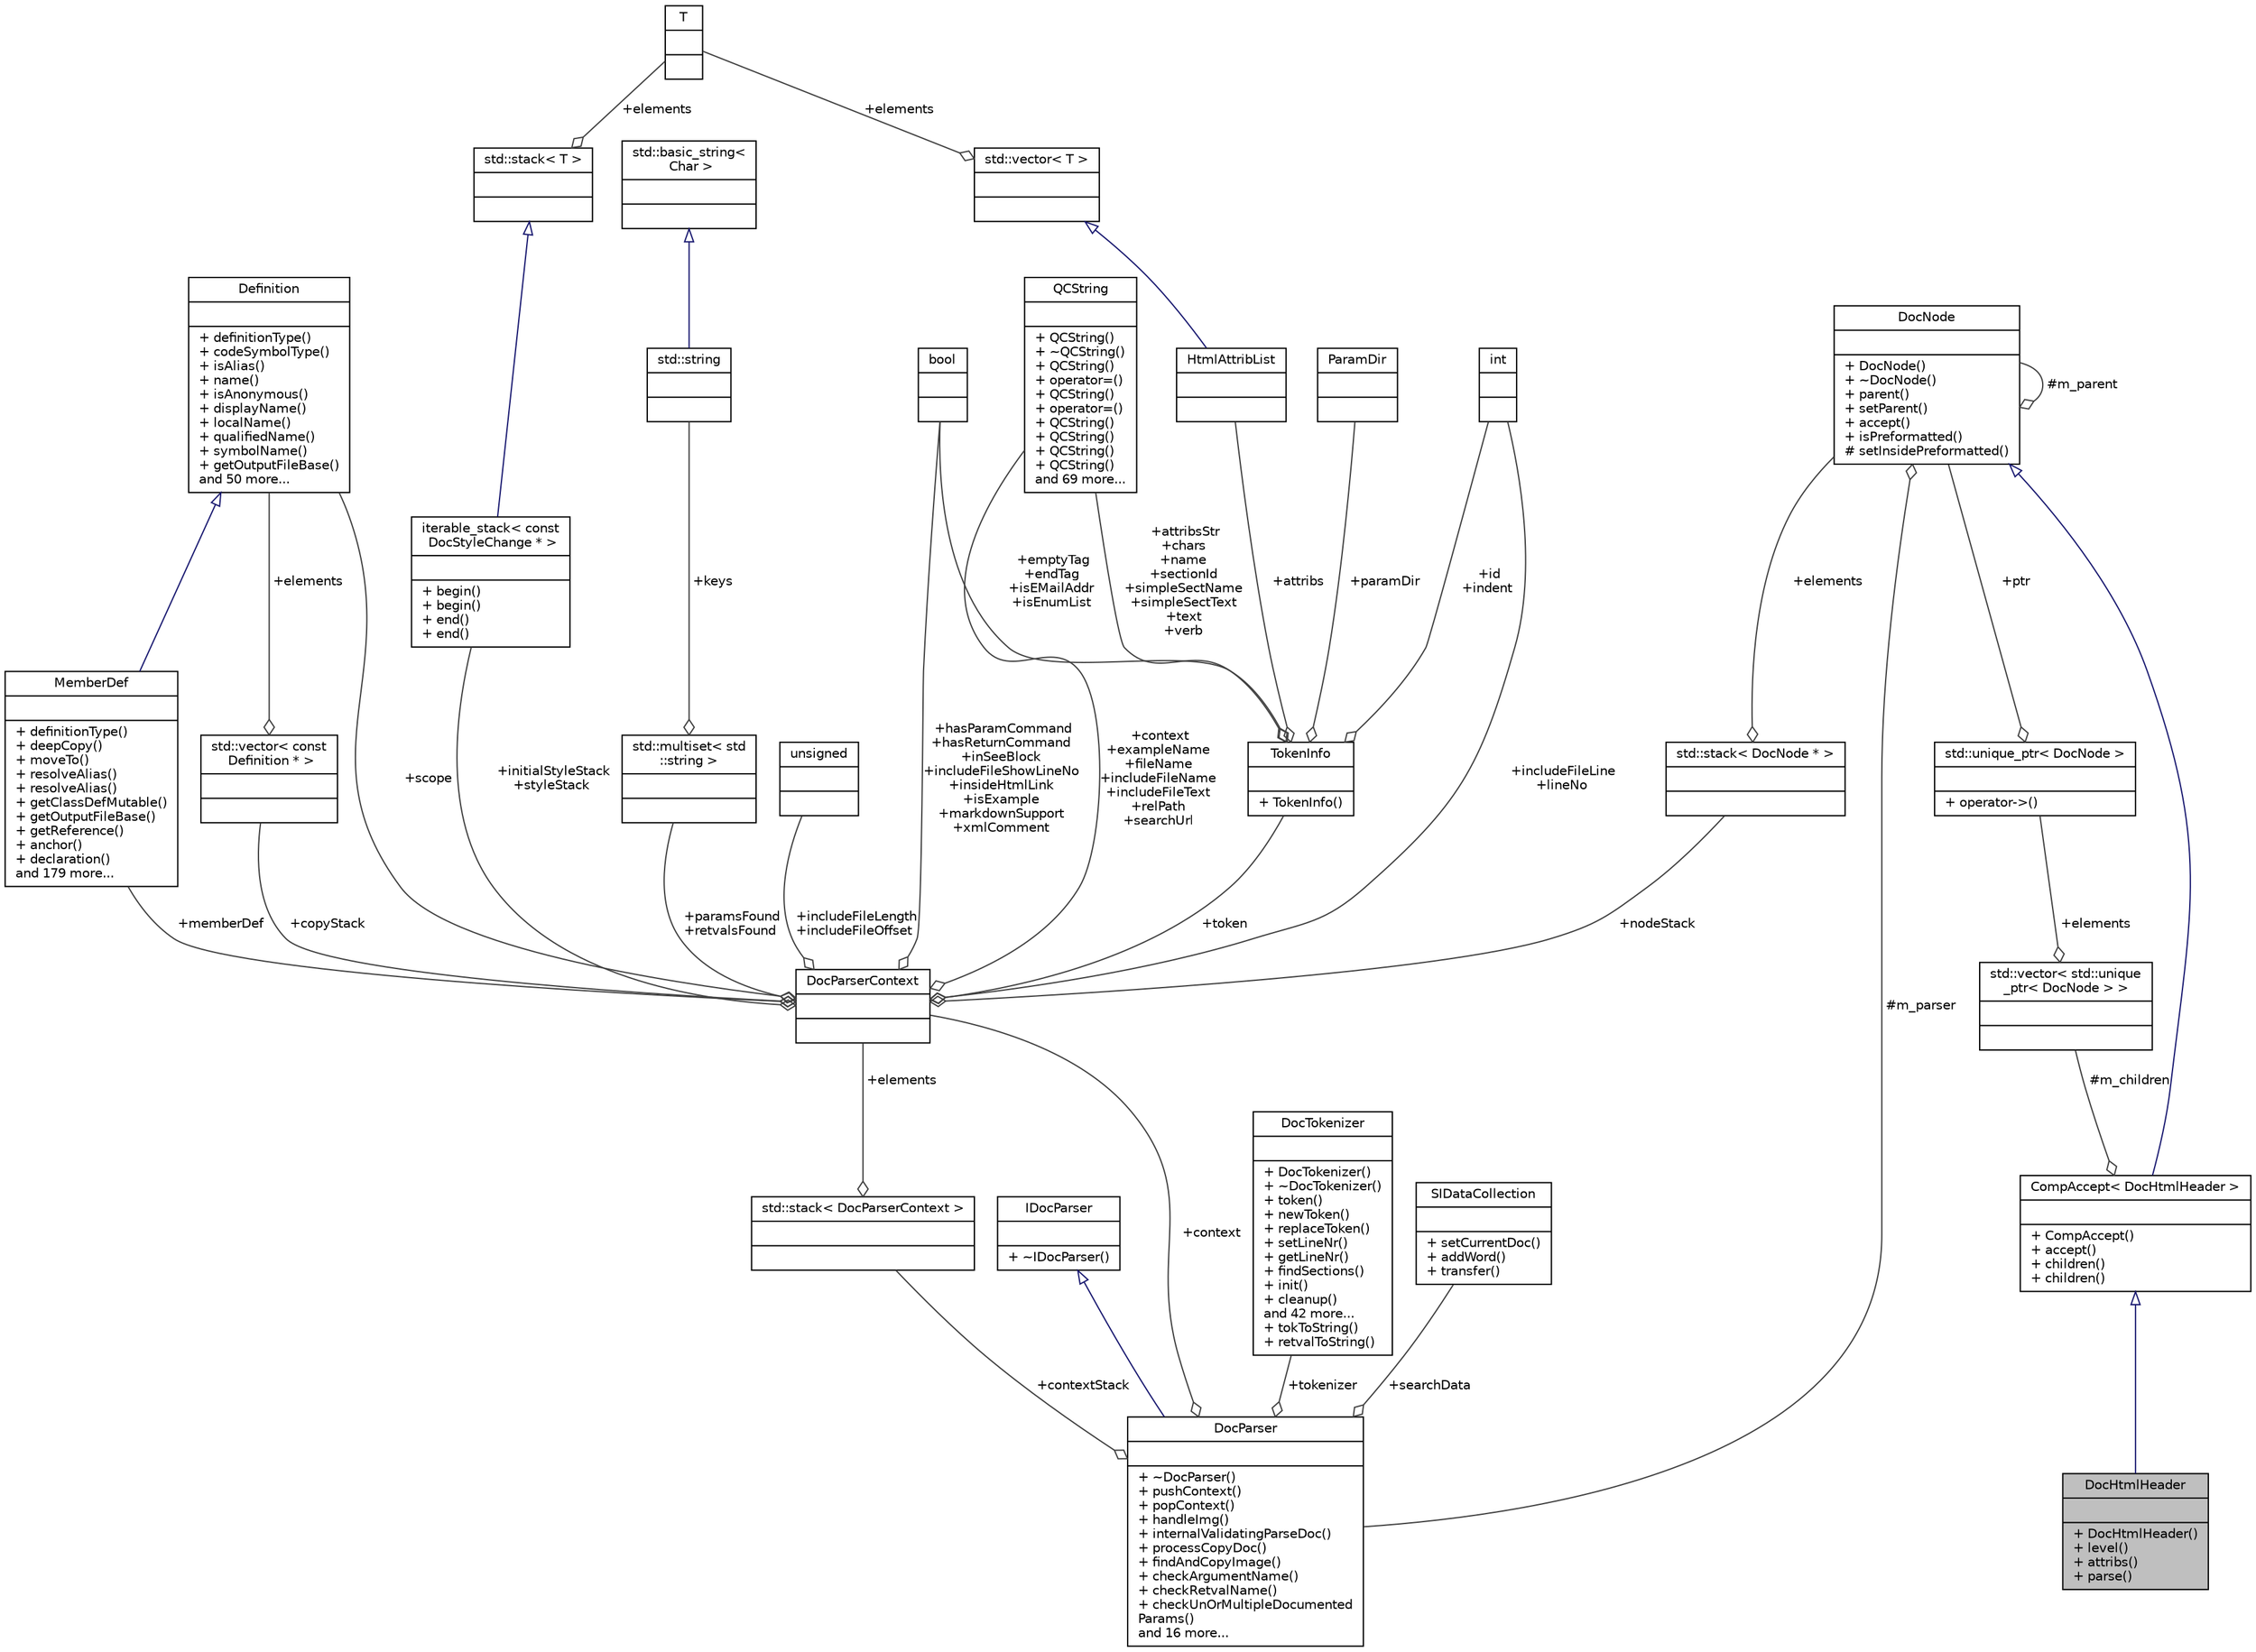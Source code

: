 digraph "DocHtmlHeader"
{
 // LATEX_PDF_SIZE
  edge [fontname="Helvetica",fontsize="10",labelfontname="Helvetica",labelfontsize="10"];
  node [fontname="Helvetica",fontsize="10",shape=record];
  Node1 [label="{DocHtmlHeader\n||+ DocHtmlHeader()\l+ level()\l+ attribs()\l+ parse()\l}",height=0.2,width=0.4,color="black", fillcolor="grey75", style="filled", fontcolor="black",tooltip=" "];
  Node2 -> Node1 [dir="back",color="midnightblue",fontsize="10",style="solid",arrowtail="onormal"];
  Node2 [label="{CompAccept\< DocHtmlHeader \>\n||+ CompAccept()\l+ accept()\l+ children()\l+ children()\l}",height=0.2,width=0.4,color="black", fillcolor="white", style="filled",URL="$classCompAccept.html",tooltip=" "];
  Node3 -> Node2 [dir="back",color="midnightblue",fontsize="10",style="solid",arrowtail="onormal"];
  Node3 [label="{DocNode\n||+ DocNode()\l+ ~DocNode()\l+ parent()\l+ setParent()\l+ accept()\l+ isPreformatted()\l# setInsidePreformatted()\l}",height=0.2,width=0.4,color="black", fillcolor="white", style="filled",URL="$classDocNode.html",tooltip=" "];
  Node3 -> Node3 [color="grey25",fontsize="10",style="solid",label=" #m_parent" ,arrowhead="odiamond"];
  Node4 -> Node3 [color="grey25",fontsize="10",style="solid",label=" #m_parser" ,arrowhead="odiamond"];
  Node4 [label="{DocParser\n||+ ~DocParser()\l+ pushContext()\l+ popContext()\l+ handleImg()\l+ internalValidatingParseDoc()\l+ processCopyDoc()\l+ findAndCopyImage()\l+ checkArgumentName()\l+ checkRetvalName()\l+ checkUnOrMultipleDocumented\lParams()\land 16 more...\l}",height=0.2,width=0.4,color="black", fillcolor="white", style="filled",URL="$classDocParser.html",tooltip=" "];
  Node5 -> Node4 [dir="back",color="midnightblue",fontsize="10",style="solid",arrowtail="onormal"];
  Node5 [label="{IDocParser\n||+ ~IDocParser()\l}",height=0.2,width=0.4,color="black", fillcolor="white", style="filled",URL="$classIDocParser.html",tooltip=" "];
  Node6 -> Node4 [color="grey25",fontsize="10",style="solid",label=" +contextStack" ,arrowhead="odiamond"];
  Node6 [label="{std::stack\< DocParserContext \>\n||}",height=0.2,width=0.4,color="black", fillcolor="white", style="filled",tooltip=" "];
  Node7 -> Node6 [color="grey25",fontsize="10",style="solid",label=" +elements" ,arrowhead="odiamond"];
  Node7 [label="{DocParserContext\n||}",height=0.2,width=0.4,color="black", fillcolor="white", style="filled",URL="$structDocParserContext.html",tooltip=" "];
  Node8 -> Node7 [color="grey25",fontsize="10",style="solid",label=" +scope" ,arrowhead="odiamond"];
  Node8 [label="{Definition\n||+ definitionType()\l+ codeSymbolType()\l+ isAlias()\l+ name()\l+ isAnonymous()\l+ displayName()\l+ localName()\l+ qualifiedName()\l+ symbolName()\l+ getOutputFileBase()\land 50 more...\l}",height=0.2,width=0.4,color="black", fillcolor="white", style="filled",URL="$classDefinition.html",tooltip=" "];
  Node9 -> Node7 [color="grey25",fontsize="10",style="solid",label=" +context\n+exampleName\n+fileName\n+includeFileName\n+includeFileText\n+relPath\n+searchUrl" ,arrowhead="odiamond"];
  Node9 [label="{QCString\n||+ QCString()\l+ ~QCString()\l+ QCString()\l+ operator=()\l+ QCString()\l+ operator=()\l+ QCString()\l+ QCString()\l+ QCString()\l+ QCString()\land 69 more...\l}",height=0.2,width=0.4,color="black", fillcolor="white", style="filled",URL="$classQCString.html",tooltip=" "];
  Node10 -> Node7 [color="grey25",fontsize="10",style="solid",label=" +hasParamCommand\n+hasReturnCommand\n+inSeeBlock\n+includeFileShowLineNo\n+insideHtmlLink\n+isExample\n+markdownSupport\n+xmlComment" ,arrowhead="odiamond"];
  Node10 [label="{bool\n||}",height=0.2,width=0.4,color="black", fillcolor="white", style="filled",tooltip=" "];
  Node11 -> Node7 [color="grey25",fontsize="10",style="solid",label=" +nodeStack" ,arrowhead="odiamond"];
  Node11 [label="{std::stack\< DocNode * \>\n||}",height=0.2,width=0.4,color="black", fillcolor="white", style="filled",tooltip=" "];
  Node3 -> Node11 [color="grey25",fontsize="10",style="solid",label=" +elements" ,arrowhead="odiamond"];
  Node12 -> Node7 [color="grey25",fontsize="10",style="solid",label=" +initialStyleStack\n+styleStack" ,arrowhead="odiamond"];
  Node12 [label="{iterable_stack\< const\l DocStyleChange * \>\n||+ begin()\l+ begin()\l+ end()\l+ end()\l}",height=0.2,width=0.4,color="black", fillcolor="white", style="filled",URL="$classiterable__stack.html",tooltip=" "];
  Node13 -> Node12 [dir="back",color="midnightblue",fontsize="10",style="solid",arrowtail="onormal"];
  Node13 [label="{std::stack\< T \>\n||}",height=0.2,width=0.4,color="black", fillcolor="white", style="filled",tooltip=" "];
  Node14 -> Node13 [color="grey25",fontsize="10",style="solid",label=" +elements" ,arrowhead="odiamond"];
  Node14 [label="{T\n||}",height=0.2,width=0.4,color="black", fillcolor="white", style="filled",tooltip=" "];
  Node15 -> Node7 [color="grey25",fontsize="10",style="solid",label=" +copyStack" ,arrowhead="odiamond"];
  Node15 [label="{std::vector\< const\l Definition * \>\n||}",height=0.2,width=0.4,color="black", fillcolor="white", style="filled",tooltip=" "];
  Node8 -> Node15 [color="grey25",fontsize="10",style="solid",label=" +elements" ,arrowhead="odiamond"];
  Node16 -> Node7 [color="grey25",fontsize="10",style="solid",label=" +paramsFound\n+retvalsFound" ,arrowhead="odiamond"];
  Node16 [label="{std::multiset\< std\l::string \>\n||}",height=0.2,width=0.4,color="black", fillcolor="white", style="filled",tooltip=" "];
  Node17 -> Node16 [color="grey25",fontsize="10",style="solid",label=" +keys" ,arrowhead="odiamond"];
  Node17 [label="{std::string\n||}",height=0.2,width=0.4,color="black", fillcolor="white", style="filled",tooltip=" "];
  Node18 -> Node17 [dir="back",color="midnightblue",fontsize="10",style="solid",arrowtail="onormal"];
  Node18 [label="{std::basic_string\<\l Char \>\n||}",height=0.2,width=0.4,color="black", fillcolor="white", style="filled",tooltip=" "];
  Node19 -> Node7 [color="grey25",fontsize="10",style="solid",label=" +memberDef" ,arrowhead="odiamond"];
  Node19 [label="{MemberDef\n||+ definitionType()\l+ deepCopy()\l+ moveTo()\l+ resolveAlias()\l+ resolveAlias()\l+ getClassDefMutable()\l+ getOutputFileBase()\l+ getReference()\l+ anchor()\l+ declaration()\land 179 more...\l}",height=0.2,width=0.4,color="black", fillcolor="white", style="filled",URL="$classMemberDef.html",tooltip=" "];
  Node8 -> Node19 [dir="back",color="midnightblue",fontsize="10",style="solid",arrowtail="onormal"];
  Node20 -> Node7 [color="grey25",fontsize="10",style="solid",label=" +includeFileLength\n+includeFileOffset" ,arrowhead="odiamond"];
  Node20 [label="{unsigned\n||}",height=0.2,width=0.4,color="black", fillcolor="white", style="filled",tooltip=" "];
  Node21 -> Node7 [color="grey25",fontsize="10",style="solid",label=" +includeFileLine\n+lineNo" ,arrowhead="odiamond"];
  Node21 [label="{int\n||}",height=0.2,width=0.4,color="black", fillcolor="white", style="filled",URL="$classint.html",tooltip=" "];
  Node22 -> Node7 [color="grey25",fontsize="10",style="solid",label=" +token" ,arrowhead="odiamond"];
  Node22 [label="{TokenInfo\n||+ TokenInfo()\l}",height=0.2,width=0.4,color="black", fillcolor="white", style="filled",URL="$structTokenInfo.html",tooltip="Data associated with a token used by the comment block parser."];
  Node9 -> Node22 [color="grey25",fontsize="10",style="solid",label=" +attribsStr\n+chars\n+name\n+sectionId\n+simpleSectName\n+simpleSectText\n+text\n+verb" ,arrowhead="odiamond"];
  Node10 -> Node22 [color="grey25",fontsize="10",style="solid",label=" +emptyTag\n+endTag\n+isEMailAddr\n+isEnumList" ,arrowhead="odiamond"];
  Node21 -> Node22 [color="grey25",fontsize="10",style="solid",label=" +id\n+indent" ,arrowhead="odiamond"];
  Node23 -> Node22 [color="grey25",fontsize="10",style="solid",label=" +attribs" ,arrowhead="odiamond"];
  Node23 [label="{HtmlAttribList\n||}",height=0.2,width=0.4,color="black", fillcolor="white", style="filled",URL="$classHtmlAttribList.html",tooltip="Class representing a list of HTML attributes."];
  Node24 -> Node23 [dir="back",color="midnightblue",fontsize="10",style="solid",arrowtail="onormal"];
  Node24 [label="{std::vector\< T \>\n||}",height=0.2,width=0.4,color="black", fillcolor="white", style="filled",tooltip=" "];
  Node14 -> Node24 [color="grey25",fontsize="10",style="solid",label=" +elements" ,arrowhead="odiamond"];
  Node25 -> Node22 [color="grey25",fontsize="10",style="solid",label=" +paramDir" ,arrowhead="odiamond"];
  Node25 [label="{ParamDir\n||}",height=0.2,width=0.4,color="black", fillcolor="white", style="filled",tooltip=" "];
  Node7 -> Node4 [color="grey25",fontsize="10",style="solid",label=" +context" ,arrowhead="odiamond"];
  Node26 -> Node4 [color="grey25",fontsize="10",style="solid",label=" +tokenizer" ,arrowhead="odiamond"];
  Node26 [label="{DocTokenizer\n||+ DocTokenizer()\l+ ~DocTokenizer()\l+ token()\l+ newToken()\l+ replaceToken()\l+ setLineNr()\l+ getLineNr()\l+ findSections()\l+ init()\l+ cleanup()\land 42 more...\l+ tokToString()\l+ retvalToString()\l}",height=0.2,width=0.4,color="black", fillcolor="white", style="filled",URL="$classDocTokenizer.html",tooltip=" "];
  Node27 -> Node4 [color="grey25",fontsize="10",style="solid",label=" +searchData" ,arrowhead="odiamond"];
  Node27 [label="{SIDataCollection\n||+ setCurrentDoc()\l+ addWord()\l+ transfer()\l}",height=0.2,width=0.4,color="black", fillcolor="white", style="filled",URL="$classSIDataCollection.html",tooltip=" "];
  Node28 -> Node2 [color="grey25",fontsize="10",style="solid",label=" #m_children" ,arrowhead="odiamond"];
  Node28 [label="{std::vector\< std::unique\l_ptr\< DocNode \> \>\n||}",height=0.2,width=0.4,color="black", fillcolor="white", style="filled",tooltip=" "];
  Node29 -> Node28 [color="grey25",fontsize="10",style="solid",label=" +elements" ,arrowhead="odiamond"];
  Node29 [label="{std::unique_ptr\< DocNode \>\n||+ operator-\>()\l}",height=0.2,width=0.4,color="black", fillcolor="white", style="filled",tooltip=" "];
  Node3 -> Node29 [color="grey25",fontsize="10",style="solid",label=" +ptr" ,arrowhead="odiamond"];
}
